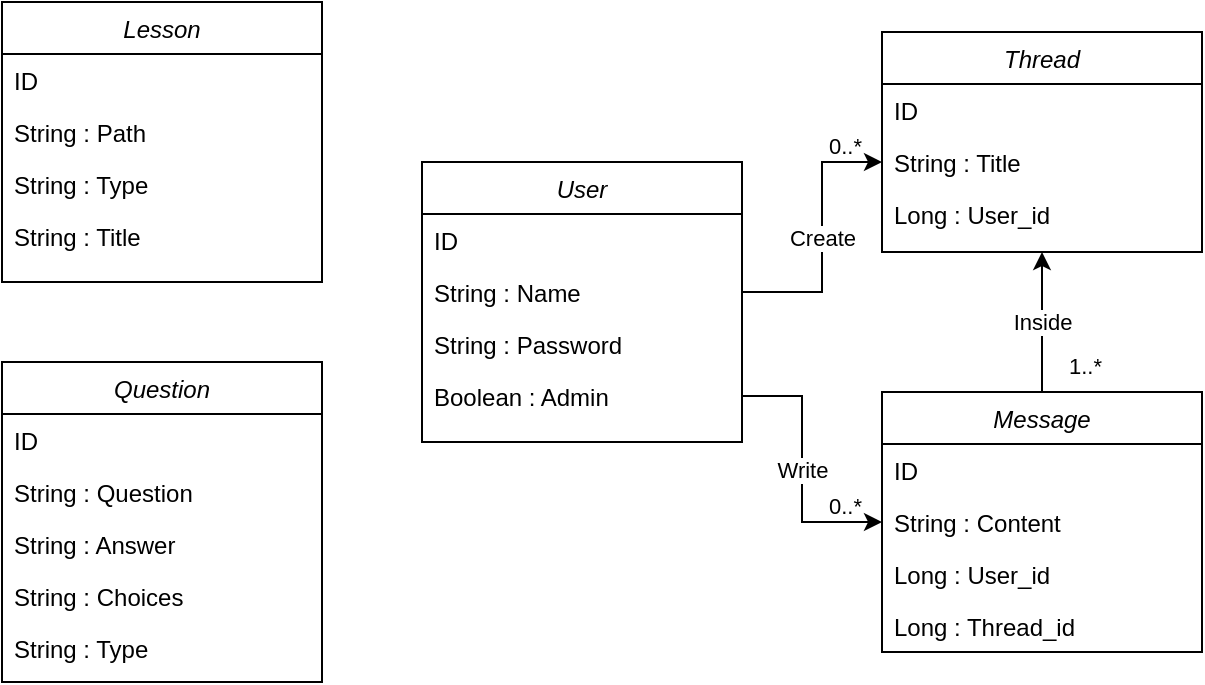 <mxfile version="20.8.20" type="device"><diagram id="C5RBs43oDa-KdzZeNtuy" name="Page-1"><mxGraphModel dx="1358" dy="530" grid="1" gridSize="10" guides="1" tooltips="1" connect="1" arrows="1" fold="1" page="1" pageScale="1" pageWidth="827" pageHeight="1169" math="0" shadow="0"><root><mxCell id="WIyWlLk6GJQsqaUBKTNV-0"/><mxCell id="WIyWlLk6GJQsqaUBKTNV-1" parent="WIyWlLk6GJQsqaUBKTNV-0"/><mxCell id="zkfFHV4jXpPFQw0GAbJ--0" value="User" style="swimlane;fontStyle=2;align=center;verticalAlign=top;childLayout=stackLayout;horizontal=1;startSize=26;horizontalStack=0;resizeParent=1;resizeLast=0;collapsible=1;marginBottom=0;rounded=0;shadow=0;strokeWidth=1;" parent="WIyWlLk6GJQsqaUBKTNV-1" vertex="1"><mxGeometry x="300" y="200" width="160" height="140" as="geometry"><mxRectangle x="230" y="140" width="160" height="26" as="alternateBounds"/></mxGeometry></mxCell><mxCell id="iaybQhe4YnYIHfml4-m9-0" value="ID" style="text;align=left;verticalAlign=top;spacingLeft=4;spacingRight=4;overflow=hidden;rotatable=0;points=[[0,0.5],[1,0.5]];portConstraint=eastwest;" vertex="1" parent="zkfFHV4jXpPFQw0GAbJ--0"><mxGeometry y="26" width="160" height="26" as="geometry"/></mxCell><mxCell id="zkfFHV4jXpPFQw0GAbJ--1" value="String : Name" style="text;align=left;verticalAlign=top;spacingLeft=4;spacingRight=4;overflow=hidden;rotatable=0;points=[[0,0.5],[1,0.5]];portConstraint=eastwest;" parent="zkfFHV4jXpPFQw0GAbJ--0" vertex="1"><mxGeometry y="52" width="160" height="26" as="geometry"/></mxCell><mxCell id="zkfFHV4jXpPFQw0GAbJ--2" value="String : Password" style="text;align=left;verticalAlign=top;spacingLeft=4;spacingRight=4;overflow=hidden;rotatable=0;points=[[0,0.5],[1,0.5]];portConstraint=eastwest;rounded=0;shadow=0;html=0;" parent="zkfFHV4jXpPFQw0GAbJ--0" vertex="1"><mxGeometry y="78" width="160" height="26" as="geometry"/></mxCell><mxCell id="zkfFHV4jXpPFQw0GAbJ--3" value="Boolean : Admin" style="text;align=left;verticalAlign=top;spacingLeft=4;spacingRight=4;overflow=hidden;rotatable=0;points=[[0,0.5],[1,0.5]];portConstraint=eastwest;rounded=0;shadow=0;html=0;" parent="zkfFHV4jXpPFQw0GAbJ--0" vertex="1"><mxGeometry y="104" width="160" height="26" as="geometry"/></mxCell><mxCell id="iaybQhe4YnYIHfml4-m9-1" value="Thread" style="swimlane;fontStyle=2;align=center;verticalAlign=top;childLayout=stackLayout;horizontal=1;startSize=26;horizontalStack=0;resizeParent=1;resizeLast=0;collapsible=1;marginBottom=0;rounded=0;shadow=0;strokeWidth=1;" vertex="1" parent="WIyWlLk6GJQsqaUBKTNV-1"><mxGeometry x="530" y="135" width="160" height="110" as="geometry"><mxRectangle x="230" y="140" width="160" height="26" as="alternateBounds"/></mxGeometry></mxCell><mxCell id="iaybQhe4YnYIHfml4-m9-2" value="ID" style="text;align=left;verticalAlign=top;spacingLeft=4;spacingRight=4;overflow=hidden;rotatable=0;points=[[0,0.5],[1,0.5]];portConstraint=eastwest;" vertex="1" parent="iaybQhe4YnYIHfml4-m9-1"><mxGeometry y="26" width="160" height="26" as="geometry"/></mxCell><mxCell id="iaybQhe4YnYIHfml4-m9-3" value="String : Title" style="text;align=left;verticalAlign=top;spacingLeft=4;spacingRight=4;overflow=hidden;rotatable=0;points=[[0,0.5],[1,0.5]];portConstraint=eastwest;" vertex="1" parent="iaybQhe4YnYIHfml4-m9-1"><mxGeometry y="52" width="160" height="26" as="geometry"/></mxCell><mxCell id="iaybQhe4YnYIHfml4-m9-4" value="Long : User_id" style="text;align=left;verticalAlign=top;spacingLeft=4;spacingRight=4;overflow=hidden;rotatable=0;points=[[0,0.5],[1,0.5]];portConstraint=eastwest;rounded=0;shadow=0;html=0;" vertex="1" parent="iaybQhe4YnYIHfml4-m9-1"><mxGeometry y="78" width="160" height="26" as="geometry"/></mxCell><mxCell id="iaybQhe4YnYIHfml4-m9-6" value="Message" style="swimlane;fontStyle=2;align=center;verticalAlign=top;childLayout=stackLayout;horizontal=1;startSize=26;horizontalStack=0;resizeParent=1;resizeLast=0;collapsible=1;marginBottom=0;rounded=0;shadow=0;strokeWidth=1;" vertex="1" parent="WIyWlLk6GJQsqaUBKTNV-1"><mxGeometry x="530" y="315" width="160" height="130" as="geometry"><mxRectangle x="230" y="140" width="160" height="26" as="alternateBounds"/></mxGeometry></mxCell><mxCell id="iaybQhe4YnYIHfml4-m9-7" value="ID" style="text;align=left;verticalAlign=top;spacingLeft=4;spacingRight=4;overflow=hidden;rotatable=0;points=[[0,0.5],[1,0.5]];portConstraint=eastwest;" vertex="1" parent="iaybQhe4YnYIHfml4-m9-6"><mxGeometry y="26" width="160" height="26" as="geometry"/></mxCell><mxCell id="iaybQhe4YnYIHfml4-m9-8" value="String : Content" style="text;align=left;verticalAlign=top;spacingLeft=4;spacingRight=4;overflow=hidden;rotatable=0;points=[[0,0.5],[1,0.5]];portConstraint=eastwest;" vertex="1" parent="iaybQhe4YnYIHfml4-m9-6"><mxGeometry y="52" width="160" height="26" as="geometry"/></mxCell><mxCell id="iaybQhe4YnYIHfml4-m9-9" value="Long : User_id" style="text;align=left;verticalAlign=top;spacingLeft=4;spacingRight=4;overflow=hidden;rotatable=0;points=[[0,0.5],[1,0.5]];portConstraint=eastwest;rounded=0;shadow=0;html=0;" vertex="1" parent="iaybQhe4YnYIHfml4-m9-6"><mxGeometry y="78" width="160" height="26" as="geometry"/></mxCell><mxCell id="iaybQhe4YnYIHfml4-m9-10" value="Long : Thread_id" style="text;align=left;verticalAlign=top;spacingLeft=4;spacingRight=4;overflow=hidden;rotatable=0;points=[[0,0.5],[1,0.5]];portConstraint=eastwest;rounded=0;shadow=0;html=0;" vertex="1" parent="iaybQhe4YnYIHfml4-m9-6"><mxGeometry y="104" width="160" height="26" as="geometry"/></mxCell><mxCell id="iaybQhe4YnYIHfml4-m9-11" value="Lesson" style="swimlane;fontStyle=2;align=center;verticalAlign=top;childLayout=stackLayout;horizontal=1;startSize=26;horizontalStack=0;resizeParent=1;resizeLast=0;collapsible=1;marginBottom=0;rounded=0;shadow=0;strokeWidth=1;" vertex="1" parent="WIyWlLk6GJQsqaUBKTNV-1"><mxGeometry x="90" y="120" width="160" height="140" as="geometry"><mxRectangle x="230" y="140" width="160" height="26" as="alternateBounds"/></mxGeometry></mxCell><mxCell id="iaybQhe4YnYIHfml4-m9-12" value="ID" style="text;align=left;verticalAlign=top;spacingLeft=4;spacingRight=4;overflow=hidden;rotatable=0;points=[[0,0.5],[1,0.5]];portConstraint=eastwest;" vertex="1" parent="iaybQhe4YnYIHfml4-m9-11"><mxGeometry y="26" width="160" height="26" as="geometry"/></mxCell><mxCell id="iaybQhe4YnYIHfml4-m9-13" value="String : Path" style="text;align=left;verticalAlign=top;spacingLeft=4;spacingRight=4;overflow=hidden;rotatable=0;points=[[0,0.5],[1,0.5]];portConstraint=eastwest;" vertex="1" parent="iaybQhe4YnYIHfml4-m9-11"><mxGeometry y="52" width="160" height="26" as="geometry"/></mxCell><mxCell id="iaybQhe4YnYIHfml4-m9-14" value="String : Type" style="text;align=left;verticalAlign=top;spacingLeft=4;spacingRight=4;overflow=hidden;rotatable=0;points=[[0,0.5],[1,0.5]];portConstraint=eastwest;rounded=0;shadow=0;html=0;" vertex="1" parent="iaybQhe4YnYIHfml4-m9-11"><mxGeometry y="78" width="160" height="26" as="geometry"/></mxCell><mxCell id="iaybQhe4YnYIHfml4-m9-15" value="String : Title" style="text;align=left;verticalAlign=top;spacingLeft=4;spacingRight=4;overflow=hidden;rotatable=0;points=[[0,0.5],[1,0.5]];portConstraint=eastwest;rounded=0;shadow=0;html=0;" vertex="1" parent="iaybQhe4YnYIHfml4-m9-11"><mxGeometry y="104" width="160" height="26" as="geometry"/></mxCell><mxCell id="iaybQhe4YnYIHfml4-m9-16" value="Question" style="swimlane;fontStyle=2;align=center;verticalAlign=top;childLayout=stackLayout;horizontal=1;startSize=26;horizontalStack=0;resizeParent=1;resizeLast=0;collapsible=1;marginBottom=0;rounded=0;shadow=0;strokeWidth=1;" vertex="1" parent="WIyWlLk6GJQsqaUBKTNV-1"><mxGeometry x="90" y="300" width="160" height="160" as="geometry"><mxRectangle x="230" y="140" width="160" height="26" as="alternateBounds"/></mxGeometry></mxCell><mxCell id="iaybQhe4YnYIHfml4-m9-17" value="ID" style="text;align=left;verticalAlign=top;spacingLeft=4;spacingRight=4;overflow=hidden;rotatable=0;points=[[0,0.5],[1,0.5]];portConstraint=eastwest;" vertex="1" parent="iaybQhe4YnYIHfml4-m9-16"><mxGeometry y="26" width="160" height="26" as="geometry"/></mxCell><mxCell id="iaybQhe4YnYIHfml4-m9-18" value="String : Question" style="text;align=left;verticalAlign=top;spacingLeft=4;spacingRight=4;overflow=hidden;rotatable=0;points=[[0,0.5],[1,0.5]];portConstraint=eastwest;" vertex="1" parent="iaybQhe4YnYIHfml4-m9-16"><mxGeometry y="52" width="160" height="26" as="geometry"/></mxCell><mxCell id="iaybQhe4YnYIHfml4-m9-19" value="String : Answer" style="text;align=left;verticalAlign=top;spacingLeft=4;spacingRight=4;overflow=hidden;rotatable=0;points=[[0,0.5],[1,0.5]];portConstraint=eastwest;rounded=0;shadow=0;html=0;" vertex="1" parent="iaybQhe4YnYIHfml4-m9-16"><mxGeometry y="78" width="160" height="26" as="geometry"/></mxCell><mxCell id="iaybQhe4YnYIHfml4-m9-20" value="String : Choices" style="text;align=left;verticalAlign=top;spacingLeft=4;spacingRight=4;overflow=hidden;rotatable=0;points=[[0,0.5],[1,0.5]];portConstraint=eastwest;rounded=0;shadow=0;html=0;" vertex="1" parent="iaybQhe4YnYIHfml4-m9-16"><mxGeometry y="104" width="160" height="26" as="geometry"/></mxCell><mxCell id="iaybQhe4YnYIHfml4-m9-21" value="String : Type" style="text;align=left;verticalAlign=top;spacingLeft=4;spacingRight=4;overflow=hidden;rotatable=0;points=[[0,0.5],[1,0.5]];portConstraint=eastwest;rounded=0;shadow=0;html=0;" vertex="1" parent="iaybQhe4YnYIHfml4-m9-16"><mxGeometry y="130" width="160" height="26" as="geometry"/></mxCell><mxCell id="iaybQhe4YnYIHfml4-m9-22" value="" style="endArrow=classic;html=1;rounded=0;entryX=0;entryY=0.5;entryDx=0;entryDy=0;exitX=1;exitY=0.5;exitDx=0;exitDy=0;" edge="1" parent="WIyWlLk6GJQsqaUBKTNV-1" source="zkfFHV4jXpPFQw0GAbJ--1" target="iaybQhe4YnYIHfml4-m9-3"><mxGeometry relative="1" as="geometry"><mxPoint x="460" y="290" as="sourcePoint"/><mxPoint x="800" y="260" as="targetPoint"/><Array as="points"><mxPoint x="500" y="265"/><mxPoint x="500" y="200"/></Array></mxGeometry></mxCell><mxCell id="iaybQhe4YnYIHfml4-m9-23" value="Create" style="edgeLabel;resizable=0;html=1;align=center;verticalAlign=middle;" connectable="0" vertex="1" parent="iaybQhe4YnYIHfml4-m9-22"><mxGeometry relative="1" as="geometry"/></mxCell><mxCell id="iaybQhe4YnYIHfml4-m9-25" value="0..*" style="edgeLabel;resizable=0;html=1;align=right;verticalAlign=bottom;" connectable="0" vertex="1" parent="iaybQhe4YnYIHfml4-m9-22"><mxGeometry x="1" relative="1" as="geometry"><mxPoint x="-10" as="offset"/></mxGeometry></mxCell><mxCell id="iaybQhe4YnYIHfml4-m9-26" value="" style="endArrow=classic;html=1;rounded=0;entryX=0;entryY=0.5;entryDx=0;entryDy=0;exitX=1;exitY=0.5;exitDx=0;exitDy=0;" edge="1" parent="WIyWlLk6GJQsqaUBKTNV-1" source="zkfFHV4jXpPFQw0GAbJ--3" target="iaybQhe4YnYIHfml4-m9-8"><mxGeometry relative="1" as="geometry"><mxPoint x="470" y="300" as="sourcePoint"/><mxPoint x="540" y="235" as="targetPoint"/><Array as="points"><mxPoint x="490" y="317"/><mxPoint x="490" y="380"/></Array></mxGeometry></mxCell><mxCell id="iaybQhe4YnYIHfml4-m9-27" value="Write" style="edgeLabel;resizable=0;html=1;align=center;verticalAlign=middle;" connectable="0" vertex="1" parent="iaybQhe4YnYIHfml4-m9-26"><mxGeometry relative="1" as="geometry"/></mxCell><mxCell id="iaybQhe4YnYIHfml4-m9-28" value="0..*" style="edgeLabel;resizable=0;html=1;align=right;verticalAlign=bottom;" connectable="0" vertex="1" parent="iaybQhe4YnYIHfml4-m9-26"><mxGeometry x="1" relative="1" as="geometry"><mxPoint x="-10" as="offset"/></mxGeometry></mxCell><mxCell id="iaybQhe4YnYIHfml4-m9-29" value="" style="endArrow=classic;html=1;rounded=0;entryX=0.5;entryY=1;entryDx=0;entryDy=0;exitX=0.5;exitY=0;exitDx=0;exitDy=0;" edge="1" parent="WIyWlLk6GJQsqaUBKTNV-1" source="iaybQhe4YnYIHfml4-m9-6" target="iaybQhe4YnYIHfml4-m9-1"><mxGeometry relative="1" as="geometry"><mxPoint x="470" y="327" as="sourcePoint"/><mxPoint x="540" y="375" as="targetPoint"/><Array as="points"><mxPoint x="610" y="290"/><mxPoint x="610" y="260"/></Array></mxGeometry></mxCell><mxCell id="iaybQhe4YnYIHfml4-m9-30" value="Inside" style="edgeLabel;resizable=0;html=1;align=center;verticalAlign=middle;" connectable="0" vertex="1" parent="iaybQhe4YnYIHfml4-m9-29"><mxGeometry relative="1" as="geometry"/></mxCell><mxCell id="iaybQhe4YnYIHfml4-m9-31" value="1..*" style="edgeLabel;resizable=0;html=1;align=right;verticalAlign=bottom;" connectable="0" vertex="1" parent="iaybQhe4YnYIHfml4-m9-29"><mxGeometry x="1" relative="1" as="geometry"><mxPoint x="30" y="65" as="offset"/></mxGeometry></mxCell></root></mxGraphModel></diagram></mxfile>